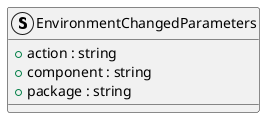 @startuml
struct EnvironmentChangedParameters {
    + action : string
    + component : string
    + package : string
}
@enduml
